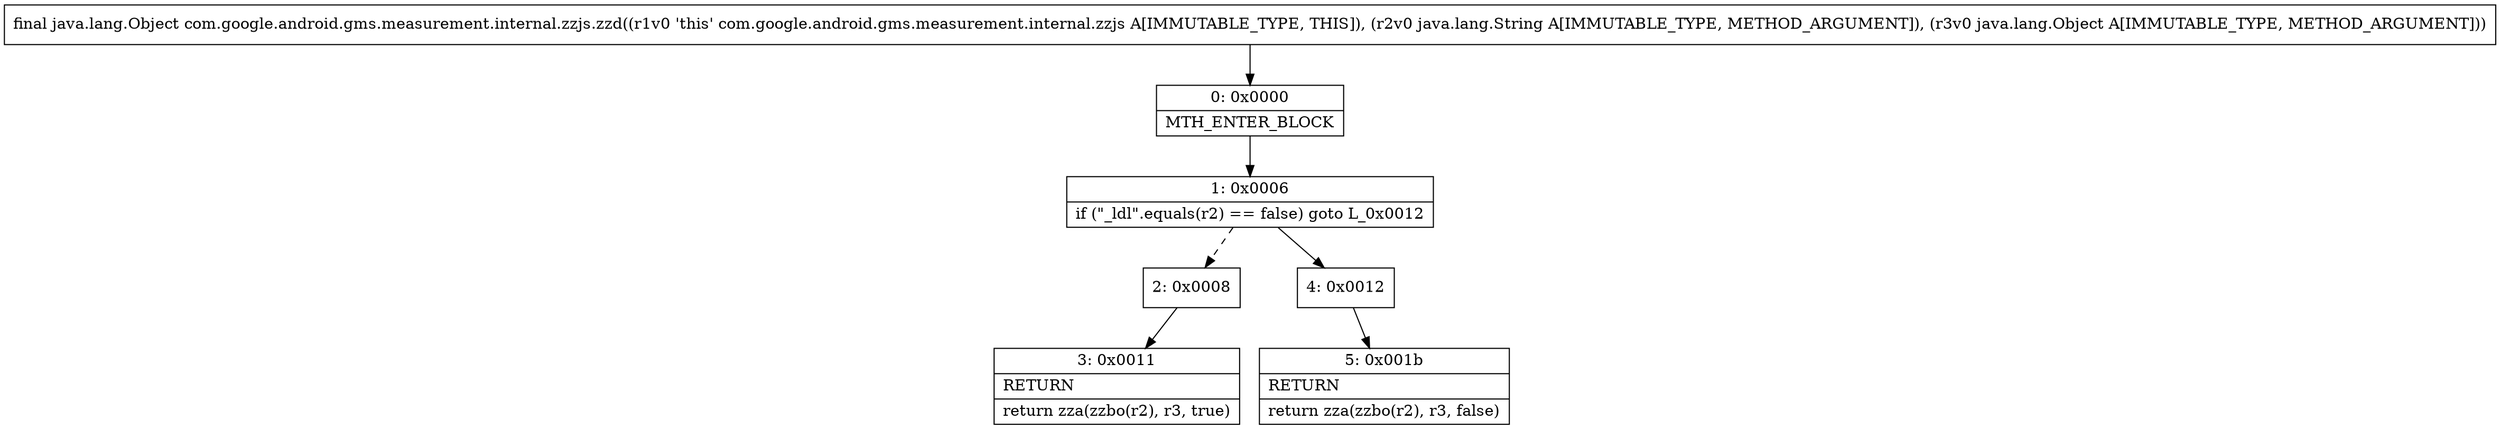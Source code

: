 digraph "CFG forcom.google.android.gms.measurement.internal.zzjs.zzd(Ljava\/lang\/String;Ljava\/lang\/Object;)Ljava\/lang\/Object;" {
Node_0 [shape=record,label="{0\:\ 0x0000|MTH_ENTER_BLOCK\l}"];
Node_1 [shape=record,label="{1\:\ 0x0006|if (\"_ldl\".equals(r2) == false) goto L_0x0012\l}"];
Node_2 [shape=record,label="{2\:\ 0x0008}"];
Node_3 [shape=record,label="{3\:\ 0x0011|RETURN\l|return zza(zzbo(r2), r3, true)\l}"];
Node_4 [shape=record,label="{4\:\ 0x0012}"];
Node_5 [shape=record,label="{5\:\ 0x001b|RETURN\l|return zza(zzbo(r2), r3, false)\l}"];
MethodNode[shape=record,label="{final java.lang.Object com.google.android.gms.measurement.internal.zzjs.zzd((r1v0 'this' com.google.android.gms.measurement.internal.zzjs A[IMMUTABLE_TYPE, THIS]), (r2v0 java.lang.String A[IMMUTABLE_TYPE, METHOD_ARGUMENT]), (r3v0 java.lang.Object A[IMMUTABLE_TYPE, METHOD_ARGUMENT])) }"];
MethodNode -> Node_0;
Node_0 -> Node_1;
Node_1 -> Node_2[style=dashed];
Node_1 -> Node_4;
Node_2 -> Node_3;
Node_4 -> Node_5;
}

